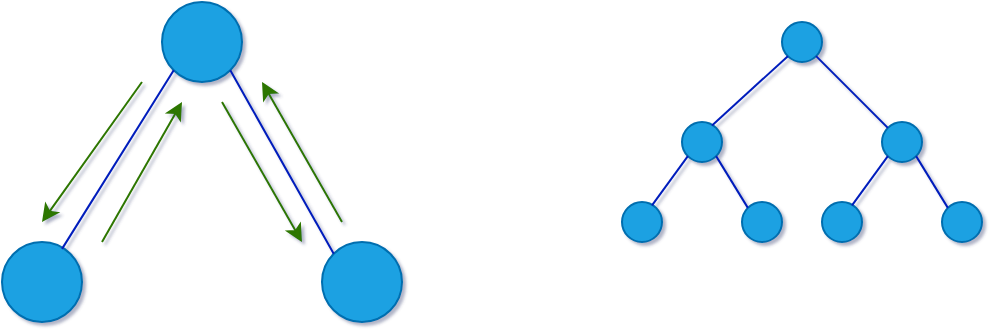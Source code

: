 <mxfile version="13.6.5">
    <diagram id="RL71l-VzhoxowYKyL_rk" name="Page-1">
        <mxGraphModel dx="630" dy="448" grid="1" gridSize="10" guides="1" tooltips="1" connect="1" arrows="1" fold="1" page="1" pageScale="1" pageWidth="827" pageHeight="1169" background="#FFFFFF" math="0" shadow="1">
            <root>
                <mxCell id="0"/>
                <mxCell id="1" parent="0"/>
                <mxCell id="2" value="" style="ellipse;whiteSpace=wrap;html=1;aspect=fixed;fillColor=#1ba1e2;strokeColor=#006EAF;fontColor=#ffffff;" vertex="1" parent="1">
                    <mxGeometry x="320" y="80" width="40" height="40" as="geometry"/>
                </mxCell>
                <mxCell id="3" value="" style="ellipse;whiteSpace=wrap;html=1;aspect=fixed;fillColor=#1ba1e2;strokeColor=#006EAF;fontColor=#ffffff;" vertex="1" parent="1">
                    <mxGeometry x="240" y="200" width="40" height="40" as="geometry"/>
                </mxCell>
                <mxCell id="4" value="" style="ellipse;whiteSpace=wrap;html=1;aspect=fixed;fillColor=#1ba1e2;strokeColor=#006EAF;fontColor=#ffffff;" vertex="1" parent="1">
                    <mxGeometry x="400" y="200" width="40" height="40" as="geometry"/>
                </mxCell>
                <mxCell id="5" value="" style="endArrow=none;html=1;entryX=0;entryY=1;entryDx=0;entryDy=0;fillColor=#0050ef;strokeColor=#001DBC;exitX=0.75;exitY=0.086;exitDx=0;exitDy=0;exitPerimeter=0;" edge="1" parent="1" source="3" target="2">
                    <mxGeometry width="50" height="50" relative="1" as="geometry">
                        <mxPoint x="270" y="200" as="sourcePoint"/>
                        <mxPoint x="320" y="150" as="targetPoint"/>
                    </mxGeometry>
                </mxCell>
                <mxCell id="6" value="" style="endArrow=none;html=1;exitX=0;exitY=0;exitDx=0;exitDy=0;entryX=1;entryY=1;entryDx=0;entryDy=0;fillColor=#0050ef;strokeColor=#001DBC;" edge="1" parent="1" source="4" target="2">
                    <mxGeometry width="50" height="50" relative="1" as="geometry">
                        <mxPoint x="414" y="180" as="sourcePoint"/>
                        <mxPoint x="354" y="120" as="targetPoint"/>
                    </mxGeometry>
                </mxCell>
                <mxCell id="7" value="" style="endArrow=classic;html=1;fillColor=#60a917;strokeColor=#2D7600;" edge="1" parent="1">
                    <mxGeometry width="50" height="50" relative="1" as="geometry">
                        <mxPoint x="290" y="200" as="sourcePoint"/>
                        <mxPoint x="330" y="130" as="targetPoint"/>
                    </mxGeometry>
                </mxCell>
                <mxCell id="8" value="" style="endArrow=classic;html=1;fillColor=#60a917;strokeColor=#2D7600;" edge="1" parent="1">
                    <mxGeometry width="50" height="50" relative="1" as="geometry">
                        <mxPoint x="310" y="120" as="sourcePoint"/>
                        <mxPoint x="260" y="190" as="targetPoint"/>
                    </mxGeometry>
                </mxCell>
                <mxCell id="9" value="" style="endArrow=classic;html=1;fillColor=#60a917;strokeColor=#2D7600;" edge="1" parent="1">
                    <mxGeometry width="50" height="50" relative="1" as="geometry">
                        <mxPoint x="350" y="130" as="sourcePoint"/>
                        <mxPoint x="390" y="200" as="targetPoint"/>
                    </mxGeometry>
                </mxCell>
                <mxCell id="10" value="" style="endArrow=classic;html=1;fillColor=#60a917;strokeColor=#2D7600;" edge="1" parent="1">
                    <mxGeometry width="50" height="50" relative="1" as="geometry">
                        <mxPoint x="410" y="190" as="sourcePoint"/>
                        <mxPoint x="370" y="120" as="targetPoint"/>
                    </mxGeometry>
                </mxCell>
                <mxCell id="11" value="" style="ellipse;whiteSpace=wrap;html=1;aspect=fixed;fillColor=#1ba1e2;strokeColor=#006EAF;fontColor=#ffffff;" vertex="1" parent="1">
                    <mxGeometry x="630" y="90" width="20" height="20" as="geometry"/>
                </mxCell>
                <mxCell id="12" value="" style="ellipse;whiteSpace=wrap;html=1;aspect=fixed;fillColor=#1ba1e2;strokeColor=#006EAF;fontColor=#ffffff;" vertex="1" parent="1">
                    <mxGeometry x="580" y="140" width="20" height="20" as="geometry"/>
                </mxCell>
                <mxCell id="13" value="" style="ellipse;whiteSpace=wrap;html=1;aspect=fixed;fillColor=#1ba1e2;strokeColor=#006EAF;fontColor=#ffffff;" vertex="1" parent="1">
                    <mxGeometry x="680" y="140" width="20" height="20" as="geometry"/>
                </mxCell>
                <mxCell id="14" value="" style="endArrow=none;html=1;entryX=0;entryY=1;entryDx=0;entryDy=0;fillColor=#0050ef;strokeColor=#001DBC;exitX=0.75;exitY=0.086;exitDx=0;exitDy=0;exitPerimeter=0;" edge="1" parent="1" source="12" target="11">
                    <mxGeometry width="50" height="50" relative="1" as="geometry">
                        <mxPoint x="570" y="200" as="sourcePoint"/>
                        <mxPoint x="620" y="150" as="targetPoint"/>
                    </mxGeometry>
                </mxCell>
                <mxCell id="15" value="" style="endArrow=none;html=1;exitX=0;exitY=0;exitDx=0;exitDy=0;entryX=1;entryY=1;entryDx=0;entryDy=0;fillColor=#0050ef;strokeColor=#001DBC;" edge="1" parent="1" source="13" target="11">
                    <mxGeometry width="50" height="50" relative="1" as="geometry">
                        <mxPoint x="714" y="180" as="sourcePoint"/>
                        <mxPoint x="654" y="120" as="targetPoint"/>
                    </mxGeometry>
                </mxCell>
                <mxCell id="21" value="" style="ellipse;whiteSpace=wrap;html=1;aspect=fixed;fillColor=#1ba1e2;strokeColor=#006EAF;fontColor=#ffffff;" vertex="1" parent="1">
                    <mxGeometry x="550" y="180" width="20" height="20" as="geometry"/>
                </mxCell>
                <mxCell id="22" value="" style="ellipse;whiteSpace=wrap;html=1;aspect=fixed;fillColor=#1ba1e2;strokeColor=#006EAF;fontColor=#ffffff;" vertex="1" parent="1">
                    <mxGeometry x="610" y="180" width="20" height="20" as="geometry"/>
                </mxCell>
                <mxCell id="23" value="" style="endArrow=none;html=1;entryX=0;entryY=1;entryDx=0;entryDy=0;fillColor=#0050ef;strokeColor=#001DBC;exitX=0.75;exitY=0.086;exitDx=0;exitDy=0;exitPerimeter=0;" edge="1" parent="1" source="21" target="12">
                    <mxGeometry width="50" height="50" relative="1" as="geometry">
                        <mxPoint x="530" y="262.93" as="sourcePoint"/>
                        <mxPoint x="592.929" y="170.001" as="targetPoint"/>
                    </mxGeometry>
                </mxCell>
                <mxCell id="24" value="" style="endArrow=none;html=1;exitX=0;exitY=0;exitDx=0;exitDy=0;fillColor=#0050ef;strokeColor=#001DBC;entryX=1;entryY=1;entryDx=0;entryDy=0;" edge="1" parent="1" source="22" target="12">
                    <mxGeometry width="50" height="50" relative="1" as="geometry">
                        <mxPoint x="674" y="242.93" as="sourcePoint"/>
                        <mxPoint x="609" y="164" as="targetPoint"/>
                    </mxGeometry>
                </mxCell>
                <mxCell id="25" value="" style="ellipse;whiteSpace=wrap;html=1;aspect=fixed;fillColor=#1ba1e2;strokeColor=#006EAF;fontColor=#ffffff;" vertex="1" parent="1">
                    <mxGeometry x="650" y="180" width="20" height="20" as="geometry"/>
                </mxCell>
                <mxCell id="26" value="" style="ellipse;whiteSpace=wrap;html=1;aspect=fixed;fillColor=#1ba1e2;strokeColor=#006EAF;fontColor=#ffffff;" vertex="1" parent="1">
                    <mxGeometry x="710" y="180" width="20" height="20" as="geometry"/>
                </mxCell>
                <mxCell id="27" value="" style="endArrow=none;html=1;entryX=0;entryY=1;entryDx=0;entryDy=0;fillColor=#0050ef;strokeColor=#001DBC;exitX=0.75;exitY=0.086;exitDx=0;exitDy=0;exitPerimeter=0;" edge="1" parent="1" source="25" target="13">
                    <mxGeometry width="50" height="50" relative="1" as="geometry">
                        <mxPoint x="610" y="262.93" as="sourcePoint"/>
                        <mxPoint x="672.929" y="167.071" as="targetPoint"/>
                    </mxGeometry>
                </mxCell>
                <mxCell id="28" value="" style="endArrow=none;html=1;exitX=0;exitY=0;exitDx=0;exitDy=0;fillColor=#0050ef;strokeColor=#001DBC;entryX=1;entryY=1;entryDx=0;entryDy=0;" edge="1" parent="1" source="26" target="13">
                    <mxGeometry width="50" height="50" relative="1" as="geometry">
                        <mxPoint x="754" y="242.93" as="sourcePoint"/>
                        <mxPoint x="687.071" y="167.071" as="targetPoint"/>
                    </mxGeometry>
                </mxCell>
            </root>
        </mxGraphModel>
    </diagram>
</mxfile>